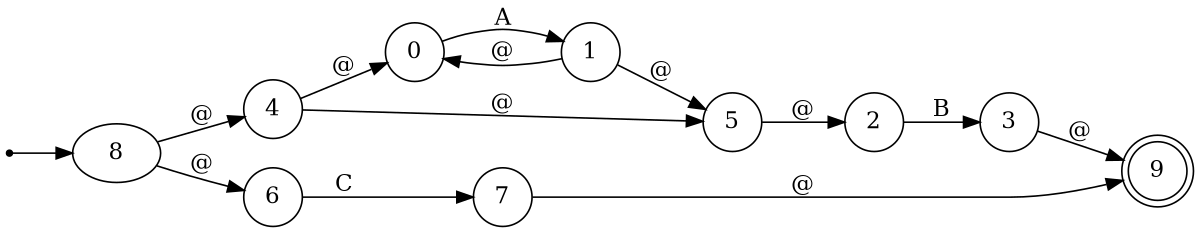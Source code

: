digraph Thompson {
	rankdir=LR size="8,5"
	ini [shape=point]
	ini -> 8
	node [shape=doublecircle]
	9
	node [shape=circle]
	0 -> 1 [label=A]
	2 -> 3 [label=B]
	4 -> 5 [label="@"]
	4 -> 0 [label="@"]
	1 -> 0 [label="@"]
	1 -> 5 [label="@"]
	5 -> 2 [label="@"]
	6 -> 7 [label=C]
	8 -> 6 [label="@"]
	8 -> 4 [label="@"]
	7 -> 9 [label="@"]
	3 -> 9 [label="@"]
}
